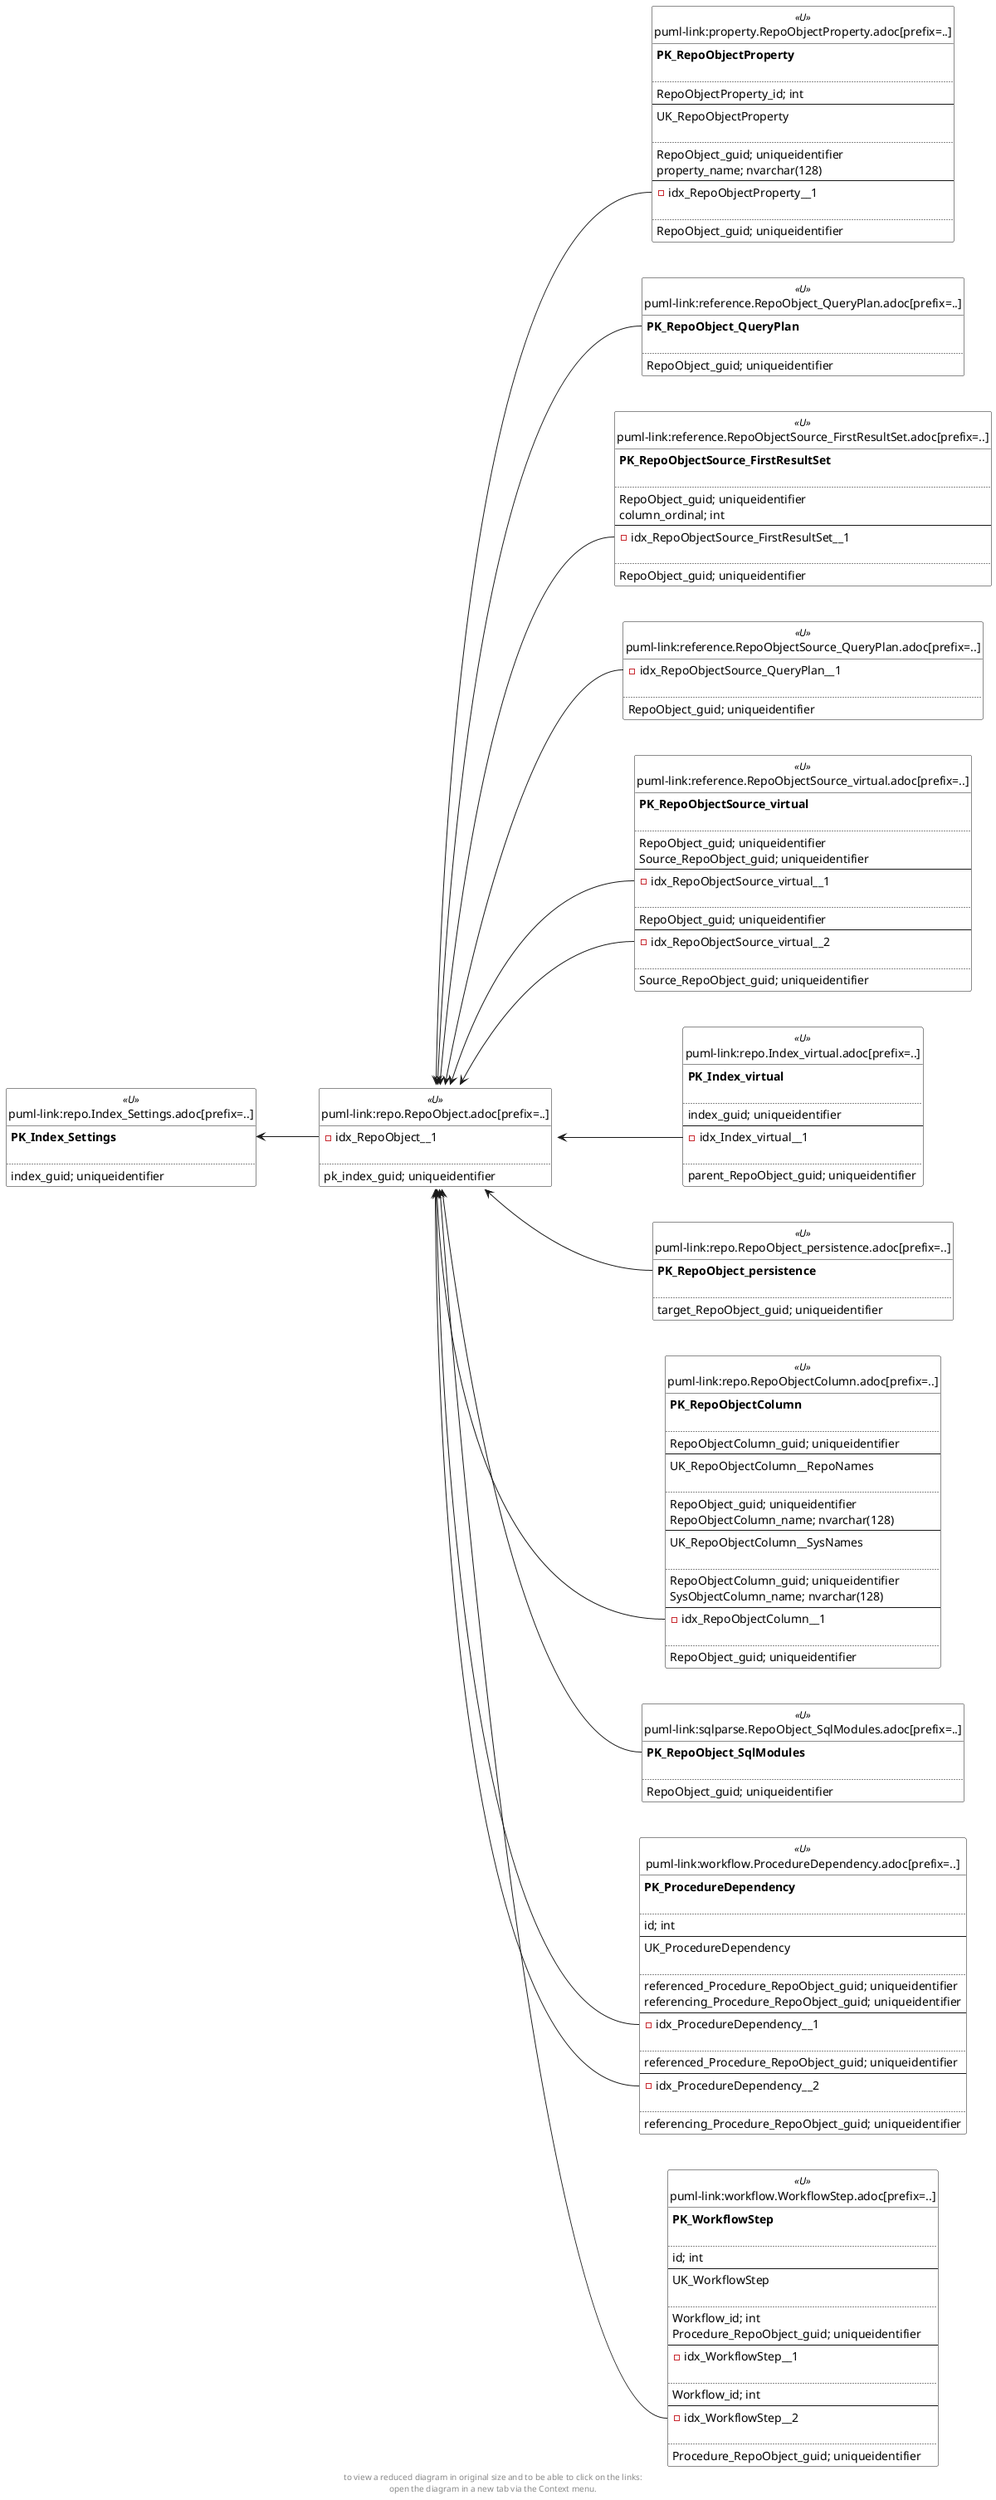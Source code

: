 @startuml
left to right direction
'top to bottom direction
hide circle
'avoide "." issues:
set namespaceSeparator none


skinparam class {
  BackgroundColor White
  BackgroundColor<<FN>> Yellow
  BackgroundColor<<FS>> Yellow
  BackgroundColor<<FT>> LightGray
  BackgroundColor<<IF>> Yellow
  BackgroundColor<<IS>> Yellow
  BackgroundColor<<P>> Aqua
  BackgroundColor<<PC>> Aqua
  BackgroundColor<<SN>> Yellow
  BackgroundColor<<SO>> SlateBlue
  BackgroundColor<<TF>> LightGray
  BackgroundColor<<TR>> Tomato
  BackgroundColor<<U>> White
  BackgroundColor<<V>> WhiteSmoke
  BackgroundColor<<X>> Aqua
}


entity "puml-link:property.RepoObjectProperty.adoc[prefix=..]" as property.RepoObjectProperty << U >> {
**PK_RepoObjectProperty**

..
RepoObjectProperty_id; int
--
UK_RepoObjectProperty

..
RepoObject_guid; uniqueidentifier
property_name; nvarchar(128)
--
- idx_RepoObjectProperty__1

..
RepoObject_guid; uniqueidentifier
}

entity "puml-link:reference.RepoObject_QueryPlan.adoc[prefix=..]" as reference.RepoObject_QueryPlan << U >> {
**PK_RepoObject_QueryPlan**

..
RepoObject_guid; uniqueidentifier
}

entity "puml-link:reference.RepoObjectSource_FirstResultSet.adoc[prefix=..]" as reference.RepoObjectSource_FirstResultSet << U >> {
**PK_RepoObjectSource_FirstResultSet**

..
RepoObject_guid; uniqueidentifier
column_ordinal; int
--
- idx_RepoObjectSource_FirstResultSet__1

..
RepoObject_guid; uniqueidentifier
}

entity "puml-link:reference.RepoObjectSource_QueryPlan.adoc[prefix=..]" as reference.RepoObjectSource_QueryPlan << U >> {
- idx_RepoObjectSource_QueryPlan__1

..
RepoObject_guid; uniqueidentifier
}

entity "puml-link:reference.RepoObjectSource_virtual.adoc[prefix=..]" as reference.RepoObjectSource_virtual << U >> {
**PK_RepoObjectSource_virtual**

..
RepoObject_guid; uniqueidentifier
Source_RepoObject_guid; uniqueidentifier
--
- idx_RepoObjectSource_virtual__1

..
RepoObject_guid; uniqueidentifier
--
- idx_RepoObjectSource_virtual__2

..
Source_RepoObject_guid; uniqueidentifier
}

entity "puml-link:repo.Index_Settings.adoc[prefix=..]" as repo.Index_Settings << U >> {
**PK_Index_Settings**

..
index_guid; uniqueidentifier
}

entity "puml-link:repo.Index_virtual.adoc[prefix=..]" as repo.Index_virtual << U >> {
**PK_Index_virtual**

..
index_guid; uniqueidentifier
--
- idx_Index_virtual__1

..
parent_RepoObject_guid; uniqueidentifier
}

entity "puml-link:repo.RepoObject.adoc[prefix=..]" as repo.RepoObject << U >> {
- idx_RepoObject__1

..
pk_index_guid; uniqueidentifier
}

entity "puml-link:repo.RepoObject_persistence.adoc[prefix=..]" as repo.RepoObject_persistence << U >> {
**PK_RepoObject_persistence**

..
target_RepoObject_guid; uniqueidentifier
}

entity "puml-link:repo.RepoObjectColumn.adoc[prefix=..]" as repo.RepoObjectColumn << U >> {
**PK_RepoObjectColumn**

..
RepoObjectColumn_guid; uniqueidentifier
--
UK_RepoObjectColumn__RepoNames

..
RepoObject_guid; uniqueidentifier
RepoObjectColumn_name; nvarchar(128)
--
UK_RepoObjectColumn__SysNames

..
RepoObjectColumn_guid; uniqueidentifier
SysObjectColumn_name; nvarchar(128)
--
- idx_RepoObjectColumn__1

..
RepoObject_guid; uniqueidentifier
}

entity "puml-link:sqlparse.RepoObject_SqlModules.adoc[prefix=..]" as sqlparse.RepoObject_SqlModules << U >> {
**PK_RepoObject_SqlModules**

..
RepoObject_guid; uniqueidentifier
}

entity "puml-link:workflow.ProcedureDependency.adoc[prefix=..]" as workflow.ProcedureDependency << U >> {
**PK_ProcedureDependency**

..
id; int
--
UK_ProcedureDependency

..
referenced_Procedure_RepoObject_guid; uniqueidentifier
referencing_Procedure_RepoObject_guid; uniqueidentifier
--
- idx_ProcedureDependency__1

..
referenced_Procedure_RepoObject_guid; uniqueidentifier
--
- idx_ProcedureDependency__2

..
referencing_Procedure_RepoObject_guid; uniqueidentifier
}

entity "puml-link:workflow.WorkflowStep.adoc[prefix=..]" as workflow.WorkflowStep << U >> {
**PK_WorkflowStep**

..
id; int
--
UK_WorkflowStep

..
Workflow_id; int
Procedure_RepoObject_guid; uniqueidentifier
--
- idx_WorkflowStep__1

..
Workflow_id; int
--
- idx_WorkflowStep__2

..
Procedure_RepoObject_guid; uniqueidentifier
}

repo.Index_Settings::PK_Index_Settings <-- repo.RepoObject::idx_RepoObject__1
repo.RepoObject::PK_RepoObject <-- property.RepoObjectProperty::idx_RepoObjectProperty__1
repo.RepoObject::PK_RepoObject <-- reference.RepoObject_QueryPlan::PK_RepoObject_QueryPlan
repo.RepoObject::PK_RepoObject <-- reference.RepoObjectSource_FirstResultSet::idx_RepoObjectSource_FirstResultSet__1
repo.RepoObject::PK_RepoObject <-- reference.RepoObjectSource_QueryPlan::idx_RepoObjectSource_QueryPlan__1
repo.RepoObject::PK_RepoObject <-- reference.RepoObjectSource_virtual::idx_RepoObjectSource_virtual__1
repo.RepoObject::PK_RepoObject <-- reference.RepoObjectSource_virtual::idx_RepoObjectSource_virtual__2
repo.RepoObject::PK_RepoObject <-- repo.Index_virtual::idx_Index_virtual__1
repo.RepoObject::PK_RepoObject <-- repo.RepoObject_persistence::PK_RepoObject_persistence
repo.RepoObject::PK_RepoObject <-- repo.RepoObjectColumn::idx_RepoObjectColumn__1
repo.RepoObject::PK_RepoObject <-- sqlparse.RepoObject_SqlModules::PK_RepoObject_SqlModules
repo.RepoObject::PK_RepoObject <-- workflow.ProcedureDependency::idx_ProcedureDependency__2
repo.RepoObject::PK_RepoObject <-- workflow.ProcedureDependency::idx_ProcedureDependency__1
repo.RepoObject::PK_RepoObject <-- workflow.WorkflowStep::idx_WorkflowStep__2
footer
to view a reduced diagram in original size and to be able to click on the links:
open the diagram in a new tab via the Context menu.
end footer

@enduml

